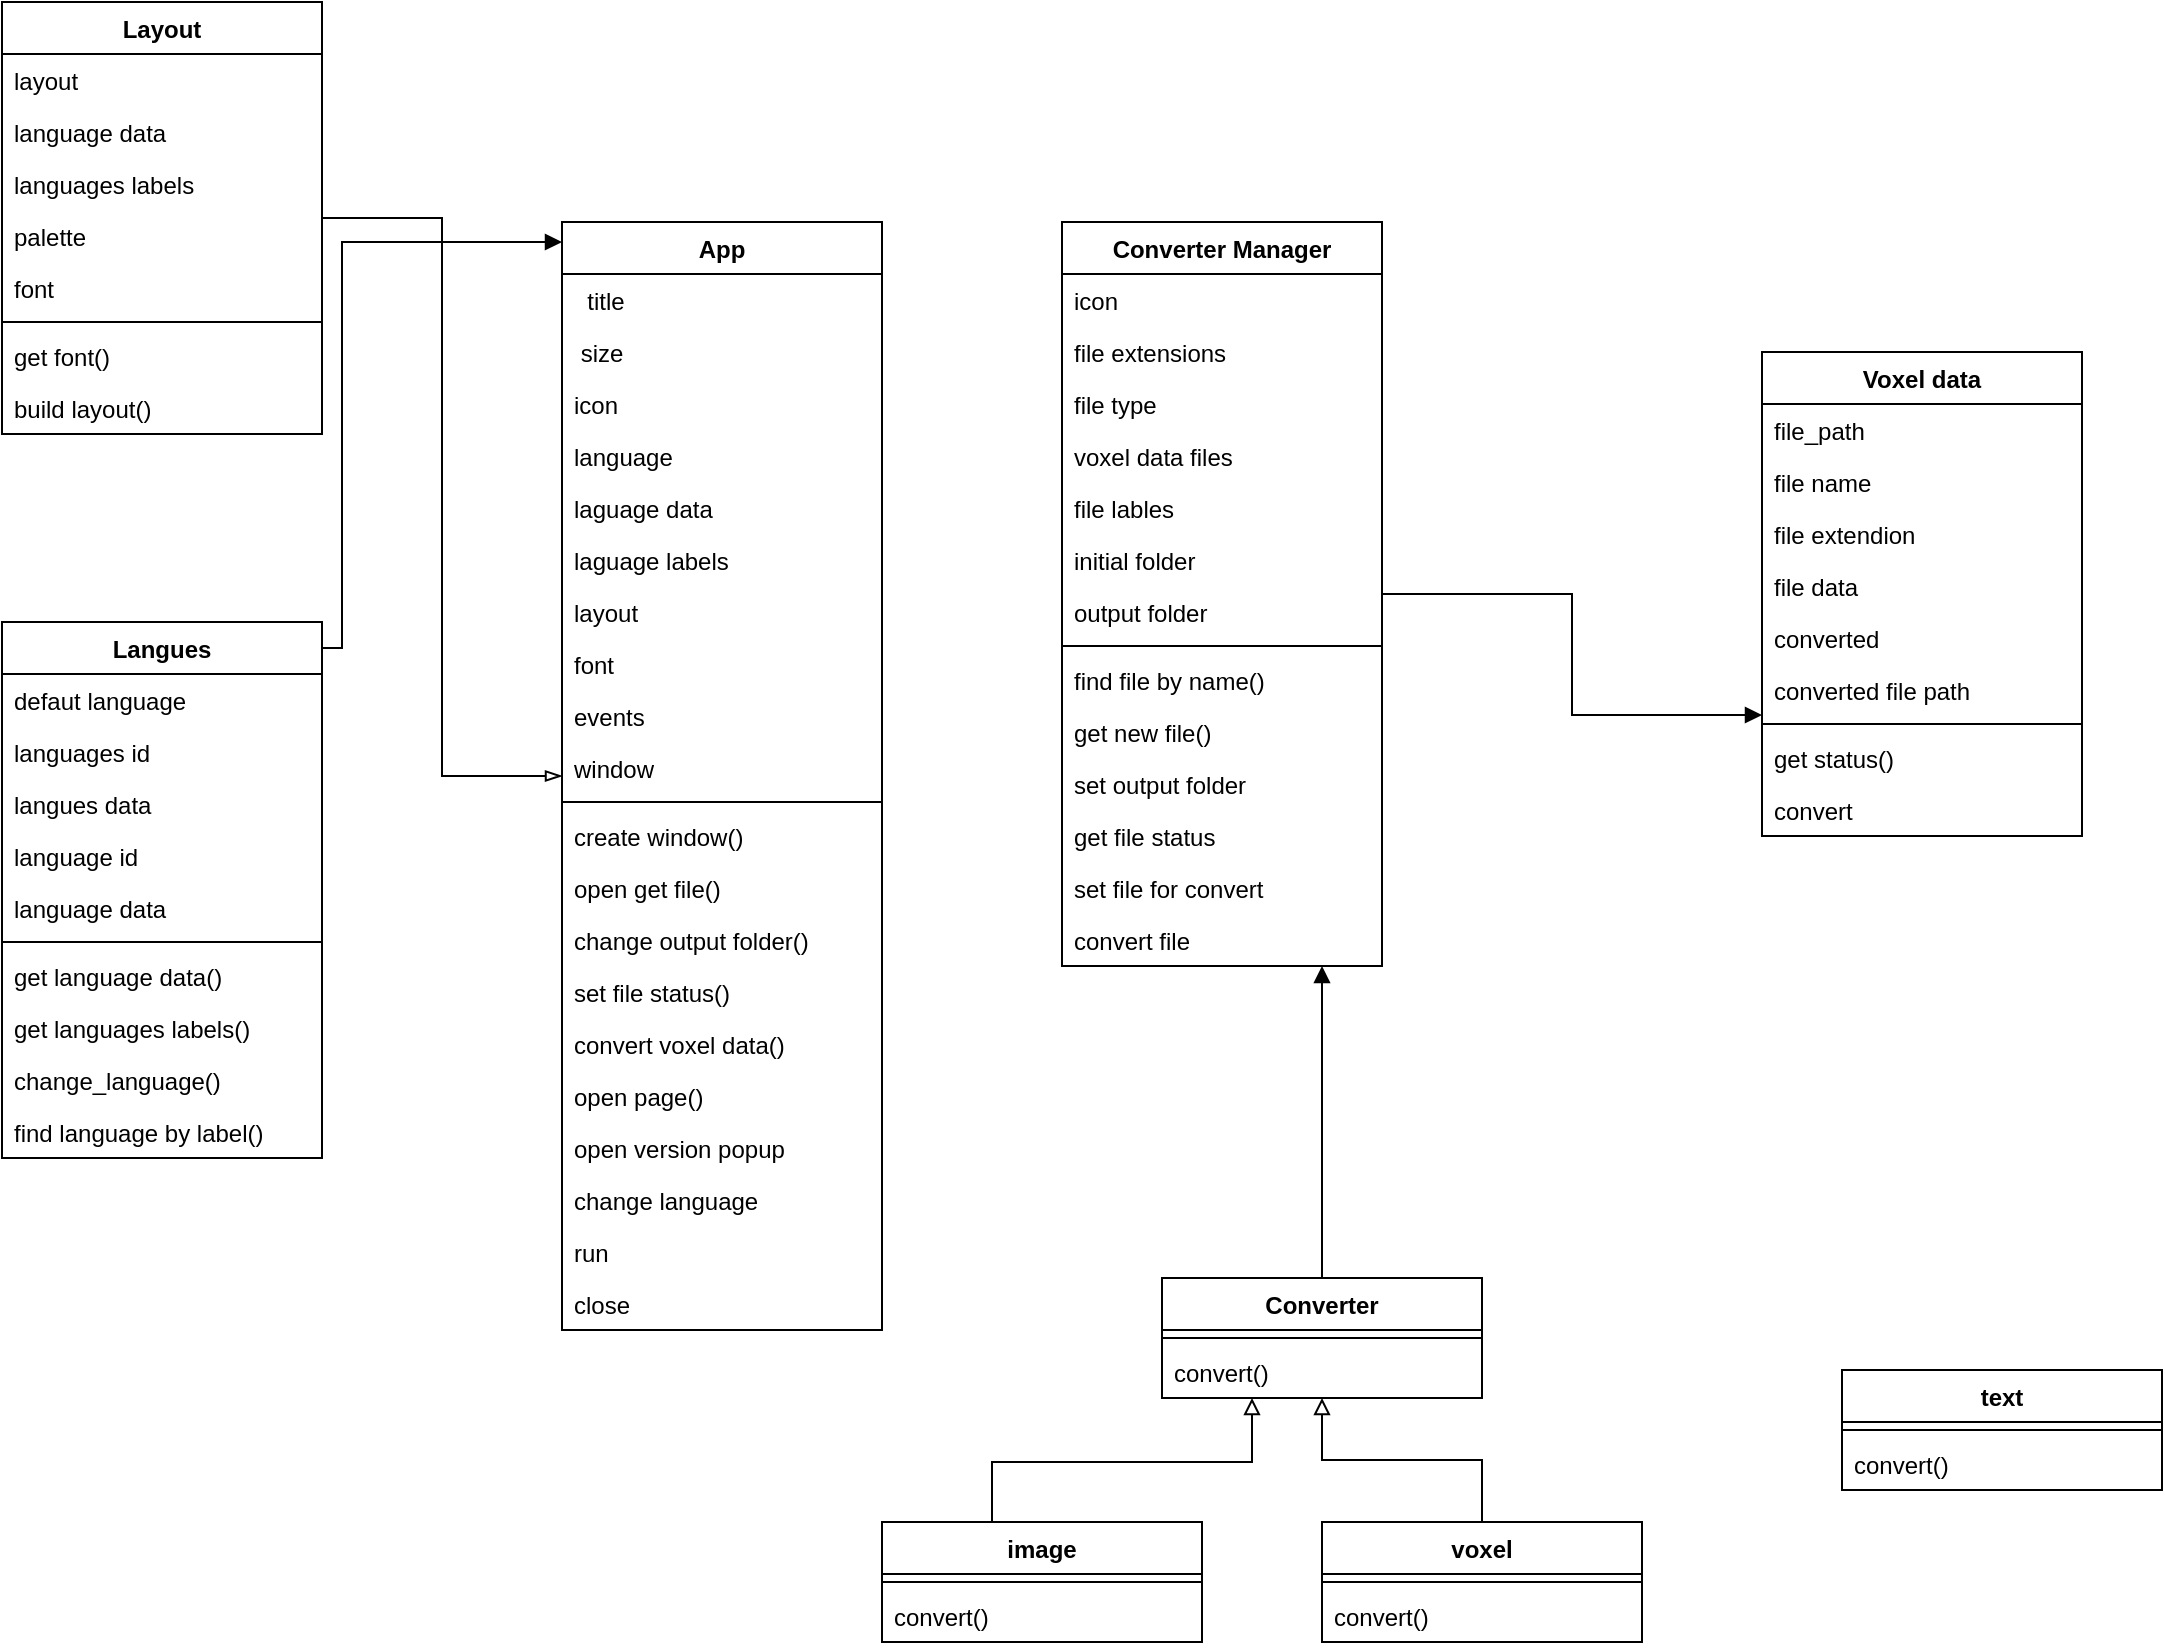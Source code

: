 <mxfile version="18.0.6" type="device"><diagram id="C5RBs43oDa-KdzZeNtuy" name="Page-1"><mxGraphModel dx="1102" dy="857" grid="1" gridSize="10" guides="1" tooltips="1" connect="1" arrows="1" fold="1" page="1" pageScale="1" pageWidth="827" pageHeight="1169" math="0" shadow="0"><root><mxCell id="WIyWlLk6GJQsqaUBKTNV-0"/><mxCell id="WIyWlLk6GJQsqaUBKTNV-1" parent="WIyWlLk6GJQsqaUBKTNV-0"/><mxCell id="5lw7_npqHlL2TnpMoq58-10" value="App" style="swimlane;fontStyle=1;align=center;verticalAlign=top;childLayout=stackLayout;horizontal=1;startSize=26;horizontalStack=0;resizeParent=1;resizeParentMax=0;resizeLast=0;collapsible=1;marginBottom=0;" parent="WIyWlLk6GJQsqaUBKTNV-1" vertex="1"><mxGeometry x="370" y="290" width="160" height="554" as="geometry"><mxRectangle x="370" y="290" width="60" height="26" as="alternateBounds"/></mxGeometry></mxCell><mxCell id="5lw7_npqHlL2TnpMoq58-1" value="  title" style="text;strokeColor=none;fillColor=none;align=left;verticalAlign=top;spacingLeft=4;spacingRight=4;overflow=hidden;rotatable=0;points=[[0,0.5],[1,0.5]];portConstraint=eastwest;" parent="5lw7_npqHlL2TnpMoq58-10" vertex="1"><mxGeometry y="26" width="160" height="26" as="geometry"/></mxCell><mxCell id="5lw7_npqHlL2TnpMoq58-2" value=" size" style="text;strokeColor=none;fillColor=none;align=left;verticalAlign=top;spacingLeft=4;spacingRight=4;overflow=hidden;rotatable=0;points=[[0,0.5],[1,0.5]];portConstraint=eastwest;" parent="5lw7_npqHlL2TnpMoq58-10" vertex="1"><mxGeometry y="52" width="160" height="26" as="geometry"/></mxCell><mxCell id="5lw7_npqHlL2TnpMoq58-3" value="icon" style="text;strokeColor=none;fillColor=none;align=left;verticalAlign=top;spacingLeft=4;spacingRight=4;overflow=hidden;rotatable=0;points=[[0,0.5],[1,0.5]];portConstraint=eastwest;" parent="5lw7_npqHlL2TnpMoq58-10" vertex="1"><mxGeometry y="78" width="160" height="26" as="geometry"/></mxCell><mxCell id="Rti468YOe-RP0KVli0mD-2" value="language" style="text;strokeColor=none;fillColor=none;align=left;verticalAlign=top;spacingLeft=4;spacingRight=4;overflow=hidden;rotatable=0;points=[[0,0.5],[1,0.5]];portConstraint=eastwest;" vertex="1" parent="5lw7_npqHlL2TnpMoq58-10"><mxGeometry y="104" width="160" height="26" as="geometry"/></mxCell><mxCell id="Rti468YOe-RP0KVli0mD-3" value="laguage data" style="text;strokeColor=none;fillColor=none;align=left;verticalAlign=top;spacingLeft=4;spacingRight=4;overflow=hidden;rotatable=0;points=[[0,0.5],[1,0.5]];portConstraint=eastwest;" vertex="1" parent="5lw7_npqHlL2TnpMoq58-10"><mxGeometry y="130" width="160" height="26" as="geometry"/></mxCell><mxCell id="Rti468YOe-RP0KVli0mD-4" value="laguage labels" style="text;strokeColor=none;fillColor=none;align=left;verticalAlign=top;spacingLeft=4;spacingRight=4;overflow=hidden;rotatable=0;points=[[0,0.5],[1,0.5]];portConstraint=eastwest;" vertex="1" parent="5lw7_npqHlL2TnpMoq58-10"><mxGeometry y="156" width="160" height="26" as="geometry"/></mxCell><mxCell id="5lw7_npqHlL2TnpMoq58-7" value="layout&#10;" style="text;strokeColor=none;fillColor=none;align=left;verticalAlign=top;spacingLeft=4;spacingRight=4;overflow=hidden;rotatable=0;points=[[0,0.5],[1,0.5]];portConstraint=eastwest;" parent="5lw7_npqHlL2TnpMoq58-10" vertex="1"><mxGeometry y="182" width="160" height="26" as="geometry"/></mxCell><mxCell id="5lw7_npqHlL2TnpMoq58-5" value="font" style="text;strokeColor=none;fillColor=none;align=left;verticalAlign=top;spacingLeft=4;spacingRight=4;overflow=hidden;rotatable=0;points=[[0,0.5],[1,0.5]];portConstraint=eastwest;" parent="5lw7_npqHlL2TnpMoq58-10" vertex="1"><mxGeometry y="208" width="160" height="26" as="geometry"/></mxCell><mxCell id="5lw7_npqHlL2TnpMoq58-9" value="events" style="text;strokeColor=none;fillColor=none;align=left;verticalAlign=top;spacingLeft=4;spacingRight=4;overflow=hidden;rotatable=0;points=[[0,0.5],[1,0.5]];portConstraint=eastwest;" parent="5lw7_npqHlL2TnpMoq58-10" vertex="1"><mxGeometry y="234" width="160" height="26" as="geometry"/></mxCell><mxCell id="5lw7_npqHlL2TnpMoq58-8" value="window" style="text;strokeColor=none;fillColor=none;align=left;verticalAlign=top;spacingLeft=4;spacingRight=4;overflow=hidden;rotatable=0;points=[[0,0.5],[1,0.5]];portConstraint=eastwest;" parent="5lw7_npqHlL2TnpMoq58-10" vertex="1"><mxGeometry y="260" width="160" height="26" as="geometry"/></mxCell><mxCell id="5lw7_npqHlL2TnpMoq58-12" value="" style="line;strokeWidth=1;fillColor=none;align=left;verticalAlign=middle;spacingTop=-1;spacingLeft=3;spacingRight=3;rotatable=0;labelPosition=right;points=[];portConstraint=eastwest;" parent="5lw7_npqHlL2TnpMoq58-10" vertex="1"><mxGeometry y="286" width="160" height="8" as="geometry"/></mxCell><mxCell id="5lw7_npqHlL2TnpMoq58-13" value="create window()" style="text;strokeColor=none;fillColor=none;align=left;verticalAlign=top;spacingLeft=4;spacingRight=4;overflow=hidden;rotatable=0;points=[[0,0.5],[1,0.5]];portConstraint=eastwest;" parent="5lw7_npqHlL2TnpMoq58-10" vertex="1"><mxGeometry y="294" width="160" height="26" as="geometry"/></mxCell><mxCell id="Rti468YOe-RP0KVli0mD-5" value="open get file()" style="text;strokeColor=none;fillColor=none;align=left;verticalAlign=top;spacingLeft=4;spacingRight=4;overflow=hidden;rotatable=0;points=[[0,0.5],[1,0.5]];portConstraint=eastwest;" vertex="1" parent="5lw7_npqHlL2TnpMoq58-10"><mxGeometry y="320" width="160" height="26" as="geometry"/></mxCell><mxCell id="5lw7_npqHlL2TnpMoq58-21" value="change output folder()" style="text;strokeColor=none;fillColor=none;align=left;verticalAlign=top;spacingLeft=4;spacingRight=4;overflow=hidden;rotatable=0;points=[[0,0.5],[1,0.5]];portConstraint=eastwest;" parent="5lw7_npqHlL2TnpMoq58-10" vertex="1"><mxGeometry y="346" width="160" height="26" as="geometry"/></mxCell><mxCell id="Rti468YOe-RP0KVli0mD-6" value="set file status()" style="text;strokeColor=none;fillColor=none;align=left;verticalAlign=top;spacingLeft=4;spacingRight=4;overflow=hidden;rotatable=0;points=[[0,0.5],[1,0.5]];portConstraint=eastwest;" vertex="1" parent="5lw7_npqHlL2TnpMoq58-10"><mxGeometry y="372" width="160" height="26" as="geometry"/></mxCell><mxCell id="Rti468YOe-RP0KVli0mD-7" value="convert voxel data()" style="text;strokeColor=none;fillColor=none;align=left;verticalAlign=top;spacingLeft=4;spacingRight=4;overflow=hidden;rotatable=0;points=[[0,0.5],[1,0.5]];portConstraint=eastwest;" vertex="1" parent="5lw7_npqHlL2TnpMoq58-10"><mxGeometry y="398" width="160" height="26" as="geometry"/></mxCell><mxCell id="Rti468YOe-RP0KVli0mD-8" value="open page()" style="text;strokeColor=none;fillColor=none;align=left;verticalAlign=top;spacingLeft=4;spacingRight=4;overflow=hidden;rotatable=0;points=[[0,0.5],[1,0.5]];portConstraint=eastwest;" vertex="1" parent="5lw7_npqHlL2TnpMoq58-10"><mxGeometry y="424" width="160" height="26" as="geometry"/></mxCell><mxCell id="Rti468YOe-RP0KVli0mD-9" value="open version popup" style="text;strokeColor=none;fillColor=none;align=left;verticalAlign=top;spacingLeft=4;spacingRight=4;overflow=hidden;rotatable=0;points=[[0,0.5],[1,0.5]];portConstraint=eastwest;" vertex="1" parent="5lw7_npqHlL2TnpMoq58-10"><mxGeometry y="450" width="160" height="26" as="geometry"/></mxCell><mxCell id="Rti468YOe-RP0KVli0mD-10" value="change language" style="text;strokeColor=none;fillColor=none;align=left;verticalAlign=top;spacingLeft=4;spacingRight=4;overflow=hidden;rotatable=0;points=[[0,0.5],[1,0.5]];portConstraint=eastwest;" vertex="1" parent="5lw7_npqHlL2TnpMoq58-10"><mxGeometry y="476" width="160" height="26" as="geometry"/></mxCell><mxCell id="Rti468YOe-RP0KVli0mD-11" value="run" style="text;strokeColor=none;fillColor=none;align=left;verticalAlign=top;spacingLeft=4;spacingRight=4;overflow=hidden;rotatable=0;points=[[0,0.5],[1,0.5]];portConstraint=eastwest;" vertex="1" parent="5lw7_npqHlL2TnpMoq58-10"><mxGeometry y="502" width="160" height="26" as="geometry"/></mxCell><mxCell id="Rti468YOe-RP0KVli0mD-12" value="close" style="text;strokeColor=none;fillColor=none;align=left;verticalAlign=top;spacingLeft=4;spacingRight=4;overflow=hidden;rotatable=0;points=[[0,0.5],[1,0.5]];portConstraint=eastwest;" vertex="1" parent="5lw7_npqHlL2TnpMoq58-10"><mxGeometry y="528" width="160" height="26" as="geometry"/></mxCell><mxCell id="5lw7_npqHlL2TnpMoq58-22" value="Voxel data" style="swimlane;fontStyle=1;align=center;verticalAlign=top;childLayout=stackLayout;horizontal=1;startSize=26;horizontalStack=0;resizeParent=1;resizeParentMax=0;resizeLast=0;collapsible=1;marginBottom=0;" parent="WIyWlLk6GJQsqaUBKTNV-1" vertex="1"><mxGeometry x="970" y="355" width="160" height="242" as="geometry"><mxRectangle x="970" y="355" width="90" height="26" as="alternateBounds"/></mxGeometry></mxCell><mxCell id="5lw7_npqHlL2TnpMoq58-23" value="file_path" style="text;strokeColor=none;fillColor=none;align=left;verticalAlign=top;spacingLeft=4;spacingRight=4;overflow=hidden;rotatable=0;points=[[0,0.5],[1,0.5]];portConstraint=eastwest;" parent="5lw7_npqHlL2TnpMoq58-22" vertex="1"><mxGeometry y="26" width="160" height="26" as="geometry"/></mxCell><mxCell id="5lw7_npqHlL2TnpMoq58-24" value="file name" style="text;strokeColor=none;fillColor=none;align=left;verticalAlign=top;spacingLeft=4;spacingRight=4;overflow=hidden;rotatable=0;points=[[0,0.5],[1,0.5]];portConstraint=eastwest;" parent="5lw7_npqHlL2TnpMoq58-22" vertex="1"><mxGeometry y="52" width="160" height="26" as="geometry"/></mxCell><mxCell id="5lw7_npqHlL2TnpMoq58-25" value="file extendion" style="text;strokeColor=none;fillColor=none;align=left;verticalAlign=top;spacingLeft=4;spacingRight=4;overflow=hidden;rotatable=0;points=[[0,0.5],[1,0.5]];portConstraint=eastwest;" parent="5lw7_npqHlL2TnpMoq58-22" vertex="1"><mxGeometry y="78" width="160" height="26" as="geometry"/></mxCell><mxCell id="5lw7_npqHlL2TnpMoq58-41" value="file data" style="text;strokeColor=none;fillColor=none;align=left;verticalAlign=top;spacingLeft=4;spacingRight=4;overflow=hidden;rotatable=0;points=[[0,0.5],[1,0.5]];portConstraint=eastwest;" parent="5lw7_npqHlL2TnpMoq58-22" vertex="1"><mxGeometry y="104" width="160" height="26" as="geometry"/></mxCell><mxCell id="Rti468YOe-RP0KVli0mD-21" value="converted" style="text;strokeColor=none;fillColor=none;align=left;verticalAlign=top;spacingLeft=4;spacingRight=4;overflow=hidden;rotatable=0;points=[[0,0.5],[1,0.5]];portConstraint=eastwest;" vertex="1" parent="5lw7_npqHlL2TnpMoq58-22"><mxGeometry y="130" width="160" height="26" as="geometry"/></mxCell><mxCell id="j9-wBgaXsNn9t_DZgRjL-0" value="converted file path" style="text;strokeColor=none;fillColor=none;align=left;verticalAlign=top;spacingLeft=4;spacingRight=4;overflow=hidden;rotatable=0;points=[[0,0.5],[1,0.5]];portConstraint=eastwest;" parent="5lw7_npqHlL2TnpMoq58-22" vertex="1"><mxGeometry y="156" width="160" height="26" as="geometry"/></mxCell><mxCell id="5lw7_npqHlL2TnpMoq58-32" value="" style="line;strokeWidth=1;fillColor=none;align=left;verticalAlign=middle;spacingTop=-1;spacingLeft=3;spacingRight=3;rotatable=0;labelPosition=right;points=[];portConstraint=eastwest;" parent="5lw7_npqHlL2TnpMoq58-22" vertex="1"><mxGeometry y="182" width="160" height="8" as="geometry"/></mxCell><mxCell id="5lw7_npqHlL2TnpMoq58-50" value="get status()" style="text;strokeColor=none;fillColor=none;align=left;verticalAlign=top;spacingLeft=4;spacingRight=4;overflow=hidden;rotatable=0;points=[[0,0.5],[1,0.5]];portConstraint=eastwest;" parent="5lw7_npqHlL2TnpMoq58-22" vertex="1"><mxGeometry y="190" width="160" height="26" as="geometry"/></mxCell><mxCell id="Rti468YOe-RP0KVli0mD-22" value="convert" style="text;strokeColor=none;fillColor=none;align=left;verticalAlign=top;spacingLeft=4;spacingRight=4;overflow=hidden;rotatable=0;points=[[0,0.5],[1,0.5]];portConstraint=eastwest;" vertex="1" parent="5lw7_npqHlL2TnpMoq58-22"><mxGeometry y="216" width="160" height="26" as="geometry"/></mxCell><mxCell id="Rti468YOe-RP0KVli0mD-64" style="edgeStyle=orthogonalEdgeStyle;rounded=0;orthogonalLoop=1;jettySize=auto;html=1;entryX=0;entryY=0.75;entryDx=0;entryDy=0;endArrow=block;endFill=1;" edge="1" parent="WIyWlLk6GJQsqaUBKTNV-1" source="5lw7_npqHlL2TnpMoq58-52" target="5lw7_npqHlL2TnpMoq58-22"><mxGeometry relative="1" as="geometry"/></mxCell><mxCell id="5lw7_npqHlL2TnpMoq58-52" value="Converter Manager" style="swimlane;fontStyle=1;align=center;verticalAlign=top;childLayout=stackLayout;horizontal=1;startSize=26;horizontalStack=0;resizeParent=1;resizeParentMax=0;resizeLast=0;collapsible=1;marginBottom=0;" parent="WIyWlLk6GJQsqaUBKTNV-1" vertex="1"><mxGeometry x="620" y="290" width="160" height="372" as="geometry"><mxRectangle x="620" y="290" width="140" height="26" as="alternateBounds"/></mxGeometry></mxCell><mxCell id="Rti468YOe-RP0KVli0mD-13" value="icon&#10;" style="text;strokeColor=none;fillColor=none;align=left;verticalAlign=top;spacingLeft=4;spacingRight=4;overflow=hidden;rotatable=0;points=[[0,0.5],[1,0.5]];portConstraint=eastwest;" vertex="1" parent="5lw7_npqHlL2TnpMoq58-52"><mxGeometry y="26" width="160" height="26" as="geometry"/></mxCell><mxCell id="5lw7_npqHlL2TnpMoq58-53" value="file extensions" style="text;strokeColor=none;fillColor=none;align=left;verticalAlign=top;spacingLeft=4;spacingRight=4;overflow=hidden;rotatable=0;points=[[0,0.5],[1,0.5]];portConstraint=eastwest;" parent="5lw7_npqHlL2TnpMoq58-52" vertex="1"><mxGeometry y="52" width="160" height="26" as="geometry"/></mxCell><mxCell id="5lw7_npqHlL2TnpMoq58-54" value="file type" style="text;strokeColor=none;fillColor=none;align=left;verticalAlign=top;spacingLeft=4;spacingRight=4;overflow=hidden;rotatable=0;points=[[0,0.5],[1,0.5]];portConstraint=eastwest;" parent="5lw7_npqHlL2TnpMoq58-52" vertex="1"><mxGeometry y="78" width="160" height="26" as="geometry"/></mxCell><mxCell id="5lw7_npqHlL2TnpMoq58-55" value="voxel data files" style="text;strokeColor=none;fillColor=none;align=left;verticalAlign=top;spacingLeft=4;spacingRight=4;overflow=hidden;rotatable=0;points=[[0,0.5],[1,0.5]];portConstraint=eastwest;" parent="5lw7_npqHlL2TnpMoq58-52" vertex="1"><mxGeometry y="104" width="160" height="26" as="geometry"/></mxCell><mxCell id="Rti468YOe-RP0KVli0mD-14" value="file lables" style="text;strokeColor=none;fillColor=none;align=left;verticalAlign=top;spacingLeft=4;spacingRight=4;overflow=hidden;rotatable=0;points=[[0,0.5],[1,0.5]];portConstraint=eastwest;" vertex="1" parent="5lw7_npqHlL2TnpMoq58-52"><mxGeometry y="130" width="160" height="26" as="geometry"/></mxCell><mxCell id="Rti468YOe-RP0KVli0mD-15" value="initial folder" style="text;strokeColor=none;fillColor=none;align=left;verticalAlign=top;spacingLeft=4;spacingRight=4;overflow=hidden;rotatable=0;points=[[0,0.5],[1,0.5]];portConstraint=eastwest;" vertex="1" parent="5lw7_npqHlL2TnpMoq58-52"><mxGeometry y="156" width="160" height="26" as="geometry"/></mxCell><mxCell id="Rti468YOe-RP0KVli0mD-16" value="output folder" style="text;strokeColor=none;fillColor=none;align=left;verticalAlign=top;spacingLeft=4;spacingRight=4;overflow=hidden;rotatable=0;points=[[0,0.5],[1,0.5]];portConstraint=eastwest;" vertex="1" parent="5lw7_npqHlL2TnpMoq58-52"><mxGeometry y="182" width="160" height="26" as="geometry"/></mxCell><mxCell id="5lw7_npqHlL2TnpMoq58-57" value="" style="line;strokeWidth=1;fillColor=none;align=left;verticalAlign=middle;spacingTop=-1;spacingLeft=3;spacingRight=3;rotatable=0;labelPosition=right;points=[];portConstraint=eastwest;" parent="5lw7_npqHlL2TnpMoq58-52" vertex="1"><mxGeometry y="208" width="160" height="8" as="geometry"/></mxCell><mxCell id="5lw7_npqHlL2TnpMoq58-58" value="find file by name()" style="text;strokeColor=none;fillColor=none;align=left;verticalAlign=top;spacingLeft=4;spacingRight=4;overflow=hidden;rotatable=0;points=[[0,0.5],[1,0.5]];portConstraint=eastwest;" parent="5lw7_npqHlL2TnpMoq58-52" vertex="1"><mxGeometry y="216" width="160" height="26" as="geometry"/></mxCell><mxCell id="5lw7_npqHlL2TnpMoq58-59" value="get new file()" style="text;strokeColor=none;fillColor=none;align=left;verticalAlign=top;spacingLeft=4;spacingRight=4;overflow=hidden;rotatable=0;points=[[0,0.5],[1,0.5]];portConstraint=eastwest;" parent="5lw7_npqHlL2TnpMoq58-52" vertex="1"><mxGeometry y="242" width="160" height="26" as="geometry"/></mxCell><mxCell id="Rti468YOe-RP0KVli0mD-17" value="set output folder" style="text;strokeColor=none;fillColor=none;align=left;verticalAlign=top;spacingLeft=4;spacingRight=4;overflow=hidden;rotatable=0;points=[[0,0.5],[1,0.5]];portConstraint=eastwest;" vertex="1" parent="5lw7_npqHlL2TnpMoq58-52"><mxGeometry y="268" width="160" height="26" as="geometry"/></mxCell><mxCell id="Rti468YOe-RP0KVli0mD-18" value="get file status" style="text;strokeColor=none;fillColor=none;align=left;verticalAlign=top;spacingLeft=4;spacingRight=4;overflow=hidden;rotatable=0;points=[[0,0.5],[1,0.5]];portConstraint=eastwest;" vertex="1" parent="5lw7_npqHlL2TnpMoq58-52"><mxGeometry y="294" width="160" height="26" as="geometry"/></mxCell><mxCell id="Rti468YOe-RP0KVli0mD-19" value="set file for convert" style="text;strokeColor=none;fillColor=none;align=left;verticalAlign=top;spacingLeft=4;spacingRight=4;overflow=hidden;rotatable=0;points=[[0,0.5],[1,0.5]];portConstraint=eastwest;" vertex="1" parent="5lw7_npqHlL2TnpMoq58-52"><mxGeometry y="320" width="160" height="26" as="geometry"/></mxCell><mxCell id="Rti468YOe-RP0KVli0mD-20" value="convert file" style="text;strokeColor=none;fillColor=none;align=left;verticalAlign=top;spacingLeft=4;spacingRight=4;overflow=hidden;rotatable=0;points=[[0,0.5],[1,0.5]];portConstraint=eastwest;" vertex="1" parent="5lw7_npqHlL2TnpMoq58-52"><mxGeometry y="346" width="160" height="26" as="geometry"/></mxCell><mxCell id="Rti468YOe-RP0KVli0mD-65" style="edgeStyle=orthogonalEdgeStyle;rounded=0;orthogonalLoop=1;jettySize=auto;html=1;entryX=0;entryY=0.5;entryDx=0;entryDy=0;endArrow=blockThin;endFill=0;" edge="1" parent="WIyWlLk6GJQsqaUBKTNV-1" source="5lw7_npqHlL2TnpMoq58-60" target="5lw7_npqHlL2TnpMoq58-10"><mxGeometry relative="1" as="geometry"/></mxCell><mxCell id="5lw7_npqHlL2TnpMoq58-60" value="Layout" style="swimlane;fontStyle=1;align=center;verticalAlign=top;childLayout=stackLayout;horizontal=1;startSize=26;horizontalStack=0;resizeParent=1;resizeParentMax=0;resizeLast=0;collapsible=1;marginBottom=0;" parent="WIyWlLk6GJQsqaUBKTNV-1" vertex="1"><mxGeometry x="90" y="180" width="160" height="216" as="geometry"><mxRectangle x="90" y="180" width="70" height="26" as="alternateBounds"/></mxGeometry></mxCell><mxCell id="5lw7_npqHlL2TnpMoq58-61" value="layout" style="text;strokeColor=none;fillColor=none;align=left;verticalAlign=top;spacingLeft=4;spacingRight=4;overflow=hidden;rotatable=0;points=[[0,0.5],[1,0.5]];portConstraint=eastwest;" parent="5lw7_npqHlL2TnpMoq58-60" vertex="1"><mxGeometry y="26" width="160" height="26" as="geometry"/></mxCell><mxCell id="5lw7_npqHlL2TnpMoq58-62" value="language data" style="text;strokeColor=none;fillColor=none;align=left;verticalAlign=top;spacingLeft=4;spacingRight=4;overflow=hidden;rotatable=0;points=[[0,0.5],[1,0.5]];portConstraint=eastwest;" parent="5lw7_npqHlL2TnpMoq58-60" vertex="1"><mxGeometry y="52" width="160" height="26" as="geometry"/></mxCell><mxCell id="7KT93gm1FvnYnSbpbwca-8" value="languages labels" style="text;strokeColor=none;fillColor=none;align=left;verticalAlign=top;spacingLeft=4;spacingRight=4;overflow=hidden;rotatable=0;points=[[0,0.5],[1,0.5]];portConstraint=eastwest;" parent="5lw7_npqHlL2TnpMoq58-60" vertex="1"><mxGeometry y="78" width="160" height="26" as="geometry"/></mxCell><mxCell id="5lw7_npqHlL2TnpMoq58-68" value="palette" style="text;strokeColor=none;fillColor=none;align=left;verticalAlign=top;spacingLeft=4;spacingRight=4;overflow=hidden;rotatable=0;points=[[0,0.5],[1,0.5]];portConstraint=eastwest;" parent="5lw7_npqHlL2TnpMoq58-60" vertex="1"><mxGeometry y="104" width="160" height="26" as="geometry"/></mxCell><mxCell id="5lw7_npqHlL2TnpMoq58-71" value="font" style="text;strokeColor=none;fillColor=none;align=left;verticalAlign=top;spacingLeft=4;spacingRight=4;overflow=hidden;rotatable=0;points=[[0,0.5],[1,0.5]];portConstraint=eastwest;" parent="5lw7_npqHlL2TnpMoq58-60" vertex="1"><mxGeometry y="130" width="160" height="26" as="geometry"/></mxCell><mxCell id="5lw7_npqHlL2TnpMoq58-65" value="" style="line;strokeWidth=1;fillColor=none;align=left;verticalAlign=middle;spacingTop=-1;spacingLeft=3;spacingRight=3;rotatable=0;labelPosition=right;points=[];portConstraint=eastwest;" parent="5lw7_npqHlL2TnpMoq58-60" vertex="1"><mxGeometry y="156" width="160" height="8" as="geometry"/></mxCell><mxCell id="Rti468YOe-RP0KVli0mD-23" value="get font()" style="text;strokeColor=none;fillColor=none;align=left;verticalAlign=top;spacingLeft=4;spacingRight=4;overflow=hidden;rotatable=0;points=[[0,0.5],[1,0.5]];portConstraint=eastwest;" vertex="1" parent="5lw7_npqHlL2TnpMoq58-60"><mxGeometry y="164" width="160" height="26" as="geometry"/></mxCell><mxCell id="5lw7_npqHlL2TnpMoq58-66" value="build layout()" style="text;strokeColor=none;fillColor=none;align=left;verticalAlign=top;spacingLeft=4;spacingRight=4;overflow=hidden;rotatable=0;points=[[0,0.5],[1,0.5]];portConstraint=eastwest;" parent="5lw7_npqHlL2TnpMoq58-60" vertex="1"><mxGeometry y="190" width="160" height="26" as="geometry"/></mxCell><mxCell id="Rti468YOe-RP0KVli0mD-66" style="edgeStyle=orthogonalEdgeStyle;rounded=0;orthogonalLoop=1;jettySize=auto;html=1;endArrow=block;endFill=1;" edge="1" parent="WIyWlLk6GJQsqaUBKTNV-1" source="5lw7_npqHlL2TnpMoq58-72"><mxGeometry relative="1" as="geometry"><mxPoint x="370" y="300" as="targetPoint"/><Array as="points"><mxPoint x="260" y="503"/><mxPoint x="260" y="300"/></Array></mxGeometry></mxCell><mxCell id="5lw7_npqHlL2TnpMoq58-72" value="Langues" style="swimlane;fontStyle=1;align=center;verticalAlign=top;childLayout=stackLayout;horizontal=1;startSize=26;horizontalStack=0;resizeParent=1;resizeParentMax=0;resizeLast=0;collapsible=1;marginBottom=0;" parent="WIyWlLk6GJQsqaUBKTNV-1" vertex="1"><mxGeometry x="90" y="490" width="160" height="268" as="geometry"><mxRectangle x="90" y="490" width="80" height="26" as="alternateBounds"/></mxGeometry></mxCell><mxCell id="j9-wBgaXsNn9t_DZgRjL-8" value="defaut language" style="text;strokeColor=none;fillColor=none;align=left;verticalAlign=top;spacingLeft=4;spacingRight=4;overflow=hidden;rotatable=0;points=[[0,0.5],[1,0.5]];portConstraint=eastwest;" parent="5lw7_npqHlL2TnpMoq58-72" vertex="1"><mxGeometry y="26" width="160" height="26" as="geometry"/></mxCell><mxCell id="5lw7_npqHlL2TnpMoq58-73" value="languages id" style="text;strokeColor=none;fillColor=none;align=left;verticalAlign=top;spacingLeft=4;spacingRight=4;overflow=hidden;rotatable=0;points=[[0,0.5],[1,0.5]];portConstraint=eastwest;" parent="5lw7_npqHlL2TnpMoq58-72" vertex="1"><mxGeometry y="52" width="160" height="26" as="geometry"/></mxCell><mxCell id="5lw7_npqHlL2TnpMoq58-74" value="langues data" style="text;strokeColor=none;fillColor=none;align=left;verticalAlign=top;spacingLeft=4;spacingRight=4;overflow=hidden;rotatable=0;points=[[0,0.5],[1,0.5]];portConstraint=eastwest;" parent="5lw7_npqHlL2TnpMoq58-72" vertex="1"><mxGeometry y="78" width="160" height="26" as="geometry"/></mxCell><mxCell id="j9-wBgaXsNn9t_DZgRjL-7" value="language id" style="text;strokeColor=none;fillColor=none;align=left;verticalAlign=top;spacingLeft=4;spacingRight=4;overflow=hidden;rotatable=0;points=[[0,0.5],[1,0.5]];portConstraint=eastwest;" parent="5lw7_npqHlL2TnpMoq58-72" vertex="1"><mxGeometry y="104" width="160" height="26" as="geometry"/></mxCell><mxCell id="Rti468YOe-RP0KVli0mD-34" value="language data" style="text;strokeColor=none;fillColor=none;align=left;verticalAlign=top;spacingLeft=4;spacingRight=4;overflow=hidden;rotatable=0;points=[[0,0.5],[1,0.5]];portConstraint=eastwest;" vertex="1" parent="5lw7_npqHlL2TnpMoq58-72"><mxGeometry y="130" width="160" height="26" as="geometry"/></mxCell><mxCell id="5lw7_npqHlL2TnpMoq58-78" value="" style="line;strokeWidth=1;fillColor=none;align=left;verticalAlign=middle;spacingTop=-1;spacingLeft=3;spacingRight=3;rotatable=0;labelPosition=right;points=[];portConstraint=eastwest;" parent="5lw7_npqHlL2TnpMoq58-72" vertex="1"><mxGeometry y="156" width="160" height="8" as="geometry"/></mxCell><mxCell id="5lw7_npqHlL2TnpMoq58-79" value="get language data()" style="text;strokeColor=none;fillColor=none;align=left;verticalAlign=top;spacingLeft=4;spacingRight=4;overflow=hidden;rotatable=0;points=[[0,0.5],[1,0.5]];portConstraint=eastwest;" parent="5lw7_npqHlL2TnpMoq58-72" vertex="1"><mxGeometry y="164" width="160" height="26" as="geometry"/></mxCell><mxCell id="j9-wBgaXsNn9t_DZgRjL-6" value="get languages labels()" style="text;strokeColor=none;fillColor=none;align=left;verticalAlign=top;spacingLeft=4;spacingRight=4;overflow=hidden;rotatable=0;points=[[0,0.5],[1,0.5]];portConstraint=eastwest;" parent="5lw7_npqHlL2TnpMoq58-72" vertex="1"><mxGeometry y="190" width="160" height="26" as="geometry"/></mxCell><mxCell id="j9-wBgaXsNn9t_DZgRjL-10" value="change_language()" style="text;strokeColor=none;fillColor=none;align=left;verticalAlign=top;spacingLeft=4;spacingRight=4;overflow=hidden;rotatable=0;points=[[0,0.5],[1,0.5]];portConstraint=eastwest;" parent="5lw7_npqHlL2TnpMoq58-72" vertex="1"><mxGeometry y="216" width="160" height="26" as="geometry"/></mxCell><mxCell id="j9-wBgaXsNn9t_DZgRjL-9" value="find language by label()" style="text;strokeColor=none;fillColor=none;align=left;verticalAlign=top;spacingLeft=4;spacingRight=4;overflow=hidden;rotatable=0;points=[[0,0.5],[1,0.5]];portConstraint=eastwest;" parent="5lw7_npqHlL2TnpMoq58-72" vertex="1"><mxGeometry y="242" width="160" height="26" as="geometry"/></mxCell><mxCell id="Rti468YOe-RP0KVli0mD-70" style="edgeStyle=orthogonalEdgeStyle;rounded=0;orthogonalLoop=1;jettySize=auto;html=1;endArrow=block;endFill=1;" edge="1" parent="WIyWlLk6GJQsqaUBKTNV-1" source="Rti468YOe-RP0KVli0mD-43" target="5lw7_npqHlL2TnpMoq58-52"><mxGeometry relative="1" as="geometry"><Array as="points"><mxPoint x="690" y="440"/><mxPoint x="690" y="440"/></Array></mxGeometry></mxCell><mxCell id="Rti468YOe-RP0KVli0mD-43" value="Converter" style="swimlane;fontStyle=1;align=center;verticalAlign=top;childLayout=stackLayout;horizontal=1;startSize=26;horizontalStack=0;resizeParent=1;resizeParentMax=0;resizeLast=0;collapsible=1;marginBottom=0;" vertex="1" parent="WIyWlLk6GJQsqaUBKTNV-1"><mxGeometry x="670" y="818" width="160" height="60" as="geometry"><mxRectangle x="670" y="818" width="90" height="26" as="alternateBounds"/></mxGeometry></mxCell><mxCell id="Rti468YOe-RP0KVli0mD-50" value="" style="line;strokeWidth=1;fillColor=none;align=left;verticalAlign=middle;spacingTop=-1;spacingLeft=3;spacingRight=3;rotatable=0;labelPosition=right;points=[];portConstraint=eastwest;" vertex="1" parent="Rti468YOe-RP0KVli0mD-43"><mxGeometry y="26" width="160" height="8" as="geometry"/></mxCell><mxCell id="Rti468YOe-RP0KVli0mD-52" value="convert()" style="text;strokeColor=none;fillColor=none;align=left;verticalAlign=top;spacingLeft=4;spacingRight=4;overflow=hidden;rotatable=0;points=[[0,0.5],[1,0.5]];portConstraint=eastwest;" vertex="1" parent="Rti468YOe-RP0KVli0mD-43"><mxGeometry y="34" width="160" height="26" as="geometry"/></mxCell><mxCell id="Rti468YOe-RP0KVli0mD-63" style="edgeStyle=orthogonalEdgeStyle;rounded=0;orthogonalLoop=1;jettySize=auto;html=1;endArrow=block;endFill=0;" edge="1" parent="WIyWlLk6GJQsqaUBKTNV-1" source="Rti468YOe-RP0KVli0mD-53" target="Rti468YOe-RP0KVli0mD-52"><mxGeometry relative="1" as="geometry"><Array as="points"><mxPoint x="585" y="910"/><mxPoint x="715" y="910"/></Array></mxGeometry></mxCell><mxCell id="Rti468YOe-RP0KVli0mD-53" value="image" style="swimlane;fontStyle=1;align=center;verticalAlign=top;childLayout=stackLayout;horizontal=1;startSize=26;horizontalStack=0;resizeParent=1;resizeParentMax=0;resizeLast=0;collapsible=1;marginBottom=0;" vertex="1" parent="WIyWlLk6GJQsqaUBKTNV-1"><mxGeometry x="530" y="940" width="160" height="60" as="geometry"><mxRectangle x="550" y="890" width="70" height="26" as="alternateBounds"/></mxGeometry></mxCell><mxCell id="Rti468YOe-RP0KVli0mD-54" value="" style="line;strokeWidth=1;fillColor=none;align=left;verticalAlign=middle;spacingTop=-1;spacingLeft=3;spacingRight=3;rotatable=0;labelPosition=right;points=[];portConstraint=eastwest;" vertex="1" parent="Rti468YOe-RP0KVli0mD-53"><mxGeometry y="26" width="160" height="8" as="geometry"/></mxCell><mxCell id="Rti468YOe-RP0KVli0mD-55" value="convert()" style="text;strokeColor=none;fillColor=none;align=left;verticalAlign=top;spacingLeft=4;spacingRight=4;overflow=hidden;rotatable=0;points=[[0,0.5],[1,0.5]];portConstraint=eastwest;" vertex="1" parent="Rti468YOe-RP0KVli0mD-53"><mxGeometry y="34" width="160" height="26" as="geometry"/></mxCell><mxCell id="Rti468YOe-RP0KVli0mD-68" style="edgeStyle=orthogonalEdgeStyle;rounded=0;orthogonalLoop=1;jettySize=auto;html=1;entryX=0.5;entryY=1;entryDx=0;entryDy=0;endArrow=block;endFill=0;" edge="1" parent="WIyWlLk6GJQsqaUBKTNV-1" source="Rti468YOe-RP0KVli0mD-56" target="Rti468YOe-RP0KVli0mD-43"><mxGeometry relative="1" as="geometry"/></mxCell><mxCell id="Rti468YOe-RP0KVli0mD-56" value="voxel" style="swimlane;fontStyle=1;align=center;verticalAlign=top;childLayout=stackLayout;horizontal=1;startSize=26;horizontalStack=0;resizeParent=1;resizeParentMax=0;resizeLast=0;collapsible=1;marginBottom=0;" vertex="1" parent="WIyWlLk6GJQsqaUBKTNV-1"><mxGeometry x="750" y="940" width="160" height="60" as="geometry"><mxRectangle x="770" y="874" width="60" height="26" as="alternateBounds"/></mxGeometry></mxCell><mxCell id="Rti468YOe-RP0KVli0mD-57" value="" style="line;strokeWidth=1;fillColor=none;align=left;verticalAlign=middle;spacingTop=-1;spacingLeft=3;spacingRight=3;rotatable=0;labelPosition=right;points=[];portConstraint=eastwest;" vertex="1" parent="Rti468YOe-RP0KVli0mD-56"><mxGeometry y="26" width="160" height="8" as="geometry"/></mxCell><mxCell id="Rti468YOe-RP0KVli0mD-58" value="convert()" style="text;strokeColor=none;fillColor=none;align=left;verticalAlign=top;spacingLeft=4;spacingRight=4;overflow=hidden;rotatable=0;points=[[0,0.5],[1,0.5]];portConstraint=eastwest;" vertex="1" parent="Rti468YOe-RP0KVli0mD-56"><mxGeometry y="34" width="160" height="26" as="geometry"/></mxCell><mxCell id="Rti468YOe-RP0KVli0mD-59" value="text" style="swimlane;fontStyle=1;align=center;verticalAlign=top;childLayout=stackLayout;horizontal=1;startSize=26;horizontalStack=0;resizeParent=1;resizeParentMax=0;resizeLast=0;collapsible=1;marginBottom=0;" vertex="1" parent="WIyWlLk6GJQsqaUBKTNV-1"><mxGeometry x="1010" y="864" width="160" height="60" as="geometry"><mxRectangle x="1010" y="864" width="50" height="26" as="alternateBounds"/></mxGeometry></mxCell><mxCell id="Rti468YOe-RP0KVli0mD-60" value="" style="line;strokeWidth=1;fillColor=none;align=left;verticalAlign=middle;spacingTop=-1;spacingLeft=3;spacingRight=3;rotatable=0;labelPosition=right;points=[];portConstraint=eastwest;" vertex="1" parent="Rti468YOe-RP0KVli0mD-59"><mxGeometry y="26" width="160" height="8" as="geometry"/></mxCell><mxCell id="Rti468YOe-RP0KVli0mD-61" value="convert()" style="text;strokeColor=none;fillColor=none;align=left;verticalAlign=top;spacingLeft=4;spacingRight=4;overflow=hidden;rotatable=0;points=[[0,0.5],[1,0.5]];portConstraint=eastwest;" vertex="1" parent="Rti468YOe-RP0KVli0mD-59"><mxGeometry y="34" width="160" height="26" as="geometry"/></mxCell></root></mxGraphModel></diagram></mxfile>